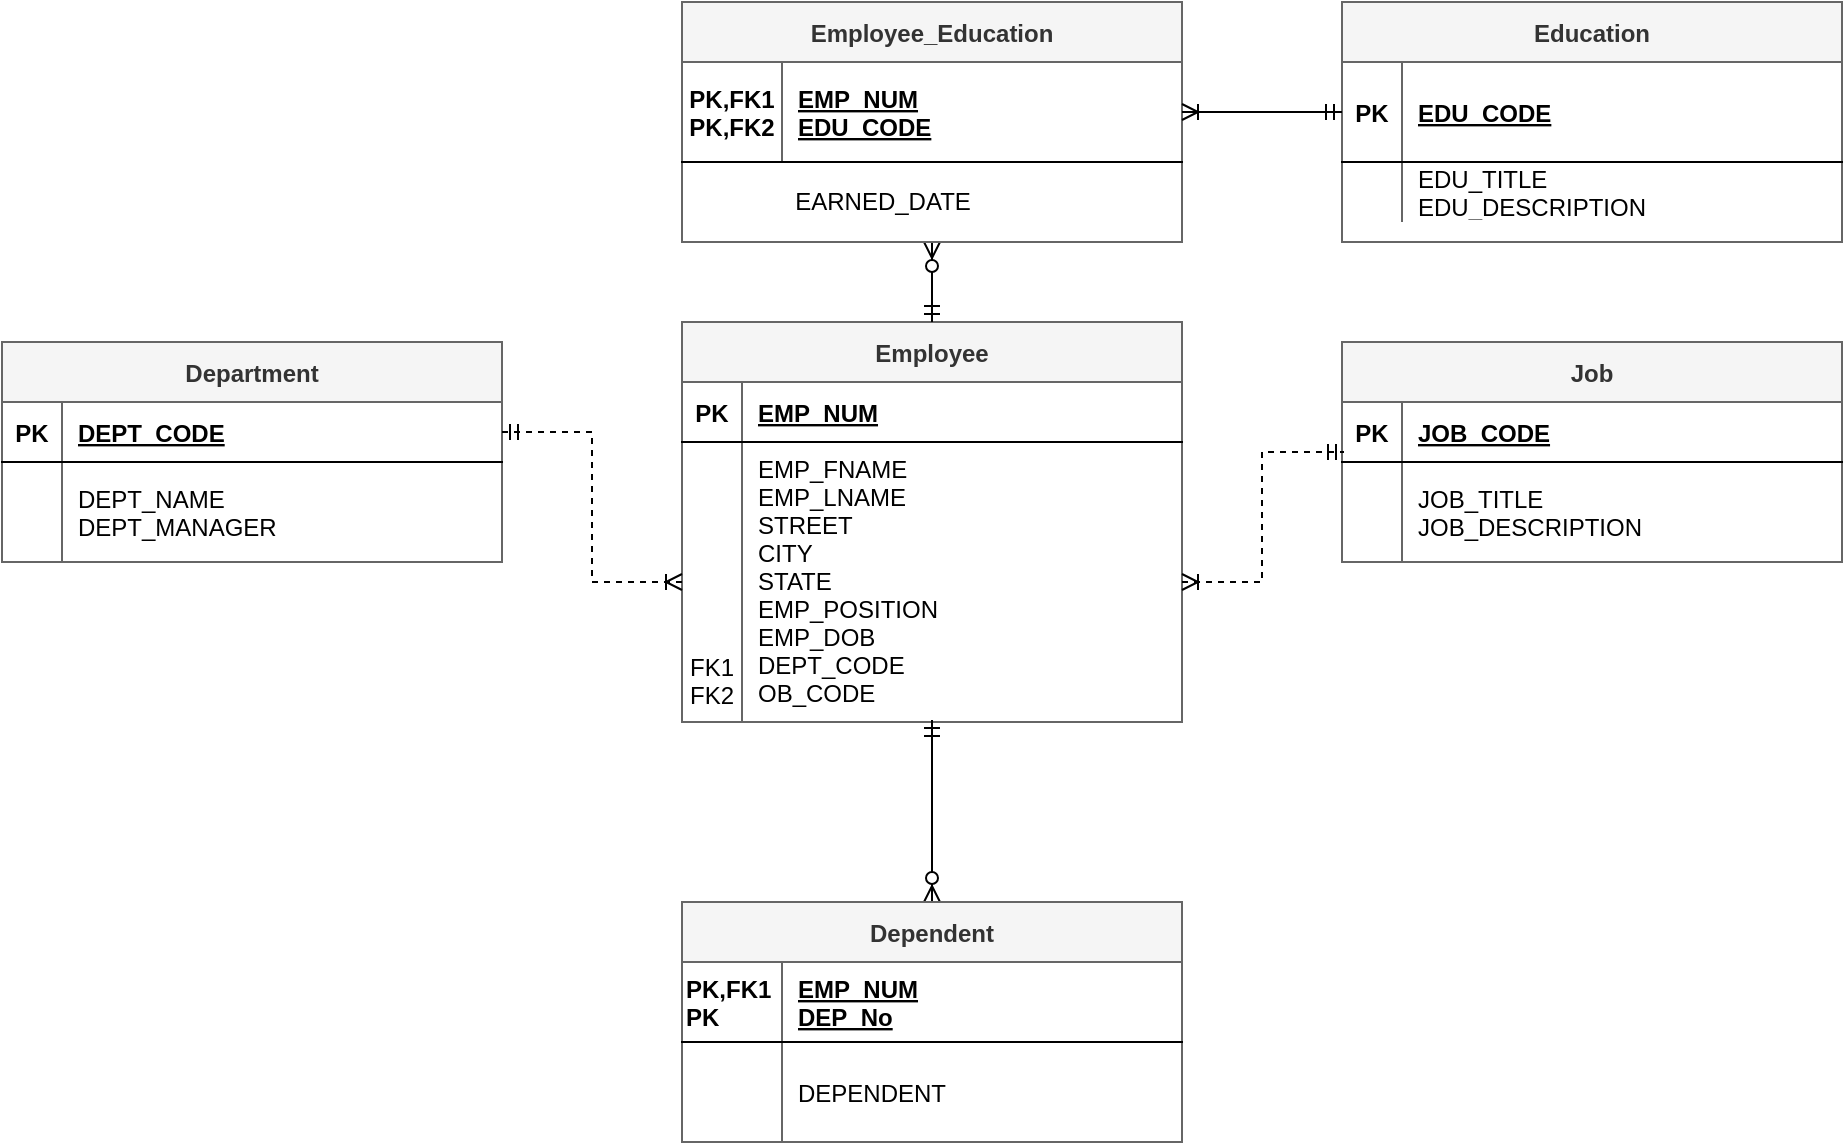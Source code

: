 <mxfile version="14.9.0" type="github" pages="2">
  <diagram id="R2lEEEUBdFMjLlhIrx00" name="ERD">
    <mxGraphModel dx="1422" dy="762" grid="1" gridSize="10" guides="1" tooltips="1" connect="1" arrows="1" fold="1" page="1" pageScale="1" pageWidth="1169" pageHeight="827" math="0" shadow="0" extFonts="Permanent Marker^https://fonts.googleapis.com/css?family=Permanent+Marker">
      <root>
        <mxCell id="0" />
        <mxCell id="1" parent="0" />
        <mxCell id="C-vyLk0tnHw3VtMMgP7b-2" value="Education" style="shape=table;startSize=30;container=1;collapsible=1;childLayout=tableLayout;fixedRows=1;rowLines=0;fontStyle=1;align=center;resizeLast=1;fillColor=#f5f5f5;strokeColor=#666666;fontColor=#333333;" parent="1" vertex="1">
          <mxGeometry x="810" y="110" width="250" height="120" as="geometry">
            <mxRectangle x="460" y="110" width="90" height="30" as="alternateBounds" />
          </mxGeometry>
        </mxCell>
        <mxCell id="C-vyLk0tnHw3VtMMgP7b-3" value="" style="shape=partialRectangle;collapsible=0;dropTarget=0;pointerEvents=0;fillColor=none;points=[[0,0.5],[1,0.5]];portConstraint=eastwest;top=0;left=0;right=0;bottom=1;" parent="C-vyLk0tnHw3VtMMgP7b-2" vertex="1">
          <mxGeometry y="30" width="250" height="50" as="geometry" />
        </mxCell>
        <mxCell id="C-vyLk0tnHw3VtMMgP7b-4" value="PK" style="shape=partialRectangle;overflow=hidden;connectable=0;fillColor=none;top=0;left=0;bottom=0;right=0;fontStyle=1;" parent="C-vyLk0tnHw3VtMMgP7b-3" vertex="1">
          <mxGeometry width="30" height="50" as="geometry" />
        </mxCell>
        <mxCell id="C-vyLk0tnHw3VtMMgP7b-5" value="EDU_CODE" style="shape=partialRectangle;overflow=hidden;connectable=0;fillColor=none;top=0;left=0;bottom=0;right=0;align=left;spacingLeft=6;fontStyle=5;" parent="C-vyLk0tnHw3VtMMgP7b-3" vertex="1">
          <mxGeometry x="30" width="220" height="50" as="geometry" />
        </mxCell>
        <mxCell id="C-vyLk0tnHw3VtMMgP7b-6" value="" style="shape=partialRectangle;collapsible=0;dropTarget=0;pointerEvents=0;fillColor=none;points=[[0,0.5],[1,0.5]];portConstraint=eastwest;top=0;left=0;right=0;bottom=0;" parent="C-vyLk0tnHw3VtMMgP7b-2" vertex="1">
          <mxGeometry y="80" width="250" height="30" as="geometry" />
        </mxCell>
        <mxCell id="C-vyLk0tnHw3VtMMgP7b-7" value="" style="shape=partialRectangle;overflow=hidden;connectable=0;fillColor=none;top=0;left=0;bottom=0;right=0;" parent="C-vyLk0tnHw3VtMMgP7b-6" vertex="1">
          <mxGeometry width="30" height="30" as="geometry" />
        </mxCell>
        <mxCell id="C-vyLk0tnHw3VtMMgP7b-8" value="EDU_TITLE&#xa;EDU_DESCRIPTION" style="shape=partialRectangle;overflow=hidden;connectable=0;fillColor=none;top=0;left=0;bottom=0;right=0;align=left;spacingLeft=6;" parent="C-vyLk0tnHw3VtMMgP7b-6" vertex="1">
          <mxGeometry x="30" width="220" height="30" as="geometry" />
        </mxCell>
        <mxCell id="C-vyLk0tnHw3VtMMgP7b-13" value="Employee" style="shape=table;startSize=30;container=1;collapsible=1;childLayout=tableLayout;fixedRows=1;rowLines=0;fontStyle=1;align=center;resizeLast=1;fillColor=#f5f5f5;strokeColor=#666666;fontColor=#333333;" parent="1" vertex="1">
          <mxGeometry x="480" y="270" width="250" height="200" as="geometry" />
        </mxCell>
        <mxCell id="C-vyLk0tnHw3VtMMgP7b-14" value="" style="shape=partialRectangle;collapsible=0;dropTarget=0;pointerEvents=0;fillColor=none;points=[[0,0.5],[1,0.5]];portConstraint=eastwest;top=0;left=0;right=0;bottom=1;" parent="C-vyLk0tnHw3VtMMgP7b-13" vertex="1">
          <mxGeometry y="30" width="250" height="30" as="geometry" />
        </mxCell>
        <mxCell id="C-vyLk0tnHw3VtMMgP7b-15" value="PK" style="shape=partialRectangle;overflow=hidden;connectable=0;fillColor=none;top=0;left=0;bottom=0;right=0;fontStyle=1;" parent="C-vyLk0tnHw3VtMMgP7b-14" vertex="1">
          <mxGeometry width="30" height="30" as="geometry" />
        </mxCell>
        <mxCell id="C-vyLk0tnHw3VtMMgP7b-16" value="EMP_NUM" style="shape=partialRectangle;overflow=hidden;connectable=0;fillColor=none;top=0;left=0;bottom=0;right=0;align=left;spacingLeft=6;fontStyle=5;" parent="C-vyLk0tnHw3VtMMgP7b-14" vertex="1">
          <mxGeometry x="30" width="220" height="30" as="geometry" />
        </mxCell>
        <mxCell id="C-vyLk0tnHw3VtMMgP7b-17" value="" style="shape=partialRectangle;collapsible=0;dropTarget=0;pointerEvents=0;fillColor=none;points=[[0,0.5],[1,0.5]];portConstraint=eastwest;top=0;left=0;right=0;bottom=0;" parent="C-vyLk0tnHw3VtMMgP7b-13" vertex="1">
          <mxGeometry y="60" width="250" height="140" as="geometry" />
        </mxCell>
        <mxCell id="C-vyLk0tnHw3VtMMgP7b-18" value="&#xa;&#xa;&#xa;&#xa;&#xa;&#xa;&#xa;FK1&#xa;FK2" style="shape=partialRectangle;overflow=hidden;connectable=0;fillColor=none;top=0;left=0;bottom=0;right=0;" parent="C-vyLk0tnHw3VtMMgP7b-17" vertex="1">
          <mxGeometry width="30" height="140" as="geometry" />
        </mxCell>
        <mxCell id="C-vyLk0tnHw3VtMMgP7b-19" value="EMP_FNAME&#xa;EMP_LNAME&#xa;STREET&#xa;CITY&#xa;STATE&#xa;EMP_POSITION&#xa;EMP_DOB&#xa;DEPT_CODE&#xa;OB_CODE" style="shape=partialRectangle;overflow=hidden;connectable=0;fillColor=none;top=0;left=0;bottom=0;right=0;align=left;spacingLeft=6;verticalAlign=top;" parent="C-vyLk0tnHw3VtMMgP7b-17" vertex="1">
          <mxGeometry x="30" width="220" height="140" as="geometry" />
        </mxCell>
        <mxCell id="pjrwoAT1iINBEWoW5p7u-14" style="edgeStyle=orthogonalEdgeStyle;rounded=0;orthogonalLoop=1;jettySize=auto;html=1;exitX=0.5;exitY=1;exitDx=0;exitDy=0;entryX=0.5;entryY=0;entryDx=0;entryDy=0;startArrow=ERzeroToMany;startFill=1;endArrow=ERmandOne;endFill=0;" edge="1" parent="1" source="C-vyLk0tnHw3VtMMgP7b-23" target="C-vyLk0tnHw3VtMMgP7b-13">
          <mxGeometry relative="1" as="geometry" />
        </mxCell>
        <mxCell id="C-vyLk0tnHw3VtMMgP7b-23" value="Employee_Education" style="shape=table;startSize=30;container=1;collapsible=1;childLayout=tableLayout;fixedRows=1;rowLines=0;fontStyle=1;align=center;resizeLast=1;fillColor=#f5f5f5;strokeColor=#666666;fontColor=#333333;" parent="1" vertex="1">
          <mxGeometry x="480" y="110" width="250" height="120" as="geometry">
            <mxRectangle x="130" y="110" width="150" height="30" as="alternateBounds" />
          </mxGeometry>
        </mxCell>
        <mxCell id="C-vyLk0tnHw3VtMMgP7b-24" value="" style="shape=partialRectangle;collapsible=0;dropTarget=0;pointerEvents=0;fillColor=none;points=[[0,0.5],[1,0.5]];portConstraint=eastwest;top=0;left=0;right=0;bottom=1;" parent="C-vyLk0tnHw3VtMMgP7b-23" vertex="1">
          <mxGeometry y="30" width="250" height="50" as="geometry" />
        </mxCell>
        <mxCell id="C-vyLk0tnHw3VtMMgP7b-25" value="PK,FK1&#xa;PK,FK2" style="shape=partialRectangle;overflow=hidden;connectable=0;fillColor=none;top=0;left=0;bottom=0;right=0;fontStyle=1;" parent="C-vyLk0tnHw3VtMMgP7b-24" vertex="1">
          <mxGeometry width="50" height="50" as="geometry" />
        </mxCell>
        <mxCell id="C-vyLk0tnHw3VtMMgP7b-26" value="EMP_NUM&#xa;EDU_CODE" style="shape=partialRectangle;overflow=hidden;connectable=0;fillColor=none;top=0;left=0;bottom=0;right=0;align=left;spacingLeft=6;fontStyle=5;" parent="C-vyLk0tnHw3VtMMgP7b-24" vertex="1">
          <mxGeometry x="50" width="200" height="50" as="geometry" />
        </mxCell>
        <mxCell id="pjrwoAT1iINBEWoW5p7u-11" value="EARNED_DATE" style="text;html=1;align=center;verticalAlign=middle;resizable=0;points=[];autosize=1;strokeColor=none;" vertex="1" parent="1">
          <mxGeometry x="530" y="200" width="100" height="20" as="geometry" />
        </mxCell>
        <mxCell id="pjrwoAT1iINBEWoW5p7u-13" style="edgeStyle=orthogonalEdgeStyle;rounded=0;orthogonalLoop=1;jettySize=auto;html=1;exitX=1;exitY=0.5;exitDx=0;exitDy=0;entryX=0;entryY=0.5;entryDx=0;entryDy=0;startArrow=ERoneToMany;startFill=0;endArrow=ERmandOne;endFill=0;" edge="1" parent="1" source="C-vyLk0tnHw3VtMMgP7b-24" target="C-vyLk0tnHw3VtMMgP7b-3">
          <mxGeometry relative="1" as="geometry" />
        </mxCell>
        <mxCell id="pjrwoAT1iINBEWoW5p7u-15" value="Job" style="shape=table;startSize=30;container=1;collapsible=1;childLayout=tableLayout;fixedRows=1;rowLines=0;fontStyle=1;align=center;resizeLast=1;fillColor=#f5f5f5;strokeColor=#666666;fontColor=#333333;" vertex="1" parent="1">
          <mxGeometry x="810" y="280" width="250" height="110" as="geometry">
            <mxRectangle x="460" y="110" width="90" height="30" as="alternateBounds" />
          </mxGeometry>
        </mxCell>
        <mxCell id="pjrwoAT1iINBEWoW5p7u-16" value="" style="shape=partialRectangle;collapsible=0;dropTarget=0;pointerEvents=0;fillColor=none;points=[[0,0.5],[1,0.5]];portConstraint=eastwest;top=0;left=0;right=0;bottom=1;" vertex="1" parent="pjrwoAT1iINBEWoW5p7u-15">
          <mxGeometry y="30" width="250" height="30" as="geometry" />
        </mxCell>
        <mxCell id="pjrwoAT1iINBEWoW5p7u-17" value="PK" style="shape=partialRectangle;overflow=hidden;connectable=0;fillColor=none;top=0;left=0;bottom=0;right=0;fontStyle=1;" vertex="1" parent="pjrwoAT1iINBEWoW5p7u-16">
          <mxGeometry width="30" height="30" as="geometry" />
        </mxCell>
        <mxCell id="pjrwoAT1iINBEWoW5p7u-18" value="JOB_CODE" style="shape=partialRectangle;overflow=hidden;connectable=0;fillColor=none;top=0;left=0;bottom=0;right=0;align=left;spacingLeft=6;fontStyle=5;" vertex="1" parent="pjrwoAT1iINBEWoW5p7u-16">
          <mxGeometry x="30" width="220" height="30" as="geometry" />
        </mxCell>
        <mxCell id="pjrwoAT1iINBEWoW5p7u-19" value="" style="shape=partialRectangle;collapsible=0;dropTarget=0;pointerEvents=0;fillColor=none;points=[[0,0.5],[1,0.5]];portConstraint=eastwest;top=0;left=0;right=0;bottom=0;" vertex="1" parent="pjrwoAT1iINBEWoW5p7u-15">
          <mxGeometry y="60" width="250" height="50" as="geometry" />
        </mxCell>
        <mxCell id="pjrwoAT1iINBEWoW5p7u-20" value="" style="shape=partialRectangle;overflow=hidden;connectable=0;fillColor=none;top=0;left=0;bottom=0;right=0;" vertex="1" parent="pjrwoAT1iINBEWoW5p7u-19">
          <mxGeometry width="30" height="50" as="geometry" />
        </mxCell>
        <mxCell id="pjrwoAT1iINBEWoW5p7u-21" value="JOB_TITLE&#xa;JOB_DESCRIPTION" style="shape=partialRectangle;overflow=hidden;connectable=0;fillColor=none;top=0;left=0;bottom=0;right=0;align=left;spacingLeft=6;" vertex="1" parent="pjrwoAT1iINBEWoW5p7u-19">
          <mxGeometry x="30" width="220" height="50" as="geometry" />
        </mxCell>
        <mxCell id="pjrwoAT1iINBEWoW5p7u-22" style="edgeStyle=orthogonalEdgeStyle;rounded=0;orthogonalLoop=1;jettySize=auto;html=1;entryX=0.004;entryY=-0.1;entryDx=0;entryDy=0;entryPerimeter=0;startArrow=ERoneToMany;startFill=0;endArrow=ERmandOne;endFill=0;dashed=1;" edge="1" parent="1" source="C-vyLk0tnHw3VtMMgP7b-17" target="pjrwoAT1iINBEWoW5p7u-19">
          <mxGeometry relative="1" as="geometry" />
        </mxCell>
        <mxCell id="pjrwoAT1iINBEWoW5p7u-23" value="Department" style="shape=table;startSize=30;container=1;collapsible=1;childLayout=tableLayout;fixedRows=1;rowLines=0;fontStyle=1;align=center;resizeLast=1;fillColor=#f5f5f5;strokeColor=#666666;fontColor=#333333;" vertex="1" parent="1">
          <mxGeometry x="140" y="280" width="250" height="110" as="geometry">
            <mxRectangle x="460" y="110" width="90" height="30" as="alternateBounds" />
          </mxGeometry>
        </mxCell>
        <mxCell id="pjrwoAT1iINBEWoW5p7u-24" value="" style="shape=partialRectangle;collapsible=0;dropTarget=0;pointerEvents=0;fillColor=none;points=[[0,0.5],[1,0.5]];portConstraint=eastwest;top=0;left=0;right=0;bottom=1;" vertex="1" parent="pjrwoAT1iINBEWoW5p7u-23">
          <mxGeometry y="30" width="250" height="30" as="geometry" />
        </mxCell>
        <mxCell id="pjrwoAT1iINBEWoW5p7u-25" value="PK" style="shape=partialRectangle;overflow=hidden;connectable=0;fillColor=none;top=0;left=0;bottom=0;right=0;fontStyle=1;" vertex="1" parent="pjrwoAT1iINBEWoW5p7u-24">
          <mxGeometry width="30" height="30" as="geometry" />
        </mxCell>
        <mxCell id="pjrwoAT1iINBEWoW5p7u-26" value="DEPT_CODE" style="shape=partialRectangle;overflow=hidden;connectable=0;fillColor=none;top=0;left=0;bottom=0;right=0;align=left;spacingLeft=6;fontStyle=5;" vertex="1" parent="pjrwoAT1iINBEWoW5p7u-24">
          <mxGeometry x="30" width="220" height="30" as="geometry" />
        </mxCell>
        <mxCell id="pjrwoAT1iINBEWoW5p7u-27" value="" style="shape=partialRectangle;collapsible=0;dropTarget=0;pointerEvents=0;fillColor=none;points=[[0,0.5],[1,0.5]];portConstraint=eastwest;top=0;left=0;right=0;bottom=0;" vertex="1" parent="pjrwoAT1iINBEWoW5p7u-23">
          <mxGeometry y="60" width="250" height="50" as="geometry" />
        </mxCell>
        <mxCell id="pjrwoAT1iINBEWoW5p7u-28" value="" style="shape=partialRectangle;overflow=hidden;connectable=0;fillColor=none;top=0;left=0;bottom=0;right=0;" vertex="1" parent="pjrwoAT1iINBEWoW5p7u-27">
          <mxGeometry width="30" height="50" as="geometry" />
        </mxCell>
        <mxCell id="pjrwoAT1iINBEWoW5p7u-29" value="DEPT_NAME&#xa;DEPT_MANAGER" style="shape=partialRectangle;overflow=hidden;connectable=0;fillColor=none;top=0;left=0;bottom=0;right=0;align=left;spacingLeft=6;" vertex="1" parent="pjrwoAT1iINBEWoW5p7u-27">
          <mxGeometry x="30" width="220" height="50" as="geometry" />
        </mxCell>
        <mxCell id="pjrwoAT1iINBEWoW5p7u-30" style="edgeStyle=orthogonalEdgeStyle;rounded=0;orthogonalLoop=1;jettySize=auto;html=1;exitX=0;exitY=0.5;exitDx=0;exitDy=0;entryX=1;entryY=0.5;entryDx=0;entryDy=0;dashed=1;startArrow=ERoneToMany;startFill=0;endArrow=ERmandOne;endFill=0;" edge="1" parent="1" source="C-vyLk0tnHw3VtMMgP7b-17" target="pjrwoAT1iINBEWoW5p7u-24">
          <mxGeometry relative="1" as="geometry" />
        </mxCell>
        <mxCell id="pjrwoAT1iINBEWoW5p7u-38" style="edgeStyle=orthogonalEdgeStyle;rounded=0;orthogonalLoop=1;jettySize=auto;html=1;exitX=0.5;exitY=0;exitDx=0;exitDy=0;entryX=0.5;entryY=0.993;entryDx=0;entryDy=0;entryPerimeter=0;startArrow=ERzeroToMany;startFill=1;endArrow=ERmandOne;endFill=0;" edge="1" parent="1" source="pjrwoAT1iINBEWoW5p7u-31" target="C-vyLk0tnHw3VtMMgP7b-17">
          <mxGeometry relative="1" as="geometry" />
        </mxCell>
        <mxCell id="pjrwoAT1iINBEWoW5p7u-31" value="Dependent" style="shape=table;startSize=30;container=1;collapsible=1;childLayout=tableLayout;fixedRows=1;rowLines=0;fontStyle=1;align=center;resizeLast=1;fillColor=#f5f5f5;strokeColor=#666666;fontColor=#333333;" vertex="1" parent="1">
          <mxGeometry x="480" y="560" width="250" height="120" as="geometry">
            <mxRectangle x="460" y="110" width="90" height="30" as="alternateBounds" />
          </mxGeometry>
        </mxCell>
        <mxCell id="pjrwoAT1iINBEWoW5p7u-32" value="" style="shape=partialRectangle;collapsible=0;dropTarget=0;pointerEvents=0;fillColor=none;points=[[0,0.5],[1,0.5]];portConstraint=eastwest;top=0;left=0;right=0;bottom=1;" vertex="1" parent="pjrwoAT1iINBEWoW5p7u-31">
          <mxGeometry y="30" width="250" height="40" as="geometry" />
        </mxCell>
        <mxCell id="pjrwoAT1iINBEWoW5p7u-33" value="PK,FK1&#xa;PK" style="shape=partialRectangle;overflow=hidden;connectable=0;fillColor=none;top=0;left=0;bottom=0;right=0;fontStyle=1;align=left;" vertex="1" parent="pjrwoAT1iINBEWoW5p7u-32">
          <mxGeometry width="50" height="40" as="geometry" />
        </mxCell>
        <mxCell id="pjrwoAT1iINBEWoW5p7u-34" value="EMP_NUM&#xa;DEP_No" style="shape=partialRectangle;overflow=hidden;connectable=0;fillColor=none;top=0;left=0;bottom=0;right=0;align=left;spacingLeft=6;fontStyle=5;" vertex="1" parent="pjrwoAT1iINBEWoW5p7u-32">
          <mxGeometry x="50" width="200" height="40" as="geometry" />
        </mxCell>
        <mxCell id="pjrwoAT1iINBEWoW5p7u-35" value="" style="shape=partialRectangle;collapsible=0;dropTarget=0;pointerEvents=0;fillColor=none;points=[[0,0.5],[1,0.5]];portConstraint=eastwest;top=0;left=0;right=0;bottom=0;" vertex="1" parent="pjrwoAT1iINBEWoW5p7u-31">
          <mxGeometry y="70" width="250" height="50" as="geometry" />
        </mxCell>
        <mxCell id="pjrwoAT1iINBEWoW5p7u-36" value="" style="shape=partialRectangle;overflow=hidden;connectable=0;fillColor=none;top=0;left=0;bottom=0;right=0;" vertex="1" parent="pjrwoAT1iINBEWoW5p7u-35">
          <mxGeometry width="50" height="50" as="geometry" />
        </mxCell>
        <mxCell id="pjrwoAT1iINBEWoW5p7u-37" value="DEPENDENT" style="shape=partialRectangle;overflow=hidden;connectable=0;fillColor=none;top=0;left=0;bottom=0;right=0;align=left;spacingLeft=6;" vertex="1" parent="pjrwoAT1iINBEWoW5p7u-35">
          <mxGeometry x="50" width="200" height="50" as="geometry" />
        </mxCell>
      </root>
    </mxGraphModel>
  </diagram>
  <diagram id="T1O6ScHp5UnlA9kEjP5P" name="Context_Diagram">
    <mxGraphModel dx="1422" dy="762" grid="1" gridSize="10" guides="1" tooltips="1" connect="1" arrows="1" fold="1" page="1" pageScale="1" pageWidth="1169" pageHeight="827" math="0" shadow="0">
      <root>
        <mxCell id="bUOiLNt_mjZ8KbN0EPxy-0" />
        <mxCell id="bUOiLNt_mjZ8KbN0EPxy-1" parent="bUOiLNt_mjZ8KbN0EPxy-0" />
        <mxCell id="YDrMwjG_TDDJYGuivfeB-1" style="edgeStyle=orthogonalEdgeStyle;curved=1;rounded=0;orthogonalLoop=1;jettySize=auto;html=1;exitX=0.5;exitY=0;exitDx=0;exitDy=0;entryX=1;entryY=0;entryDx=0;entryDy=0;startArrow=none;startFill=0;endArrow=classicThin;endFill=1;" edge="1" parent="bUOiLNt_mjZ8KbN0EPxy-1" source="bUOiLNt_mjZ8KbN0EPxy-3" target="bUOiLNt_mjZ8KbN0EPxy-4">
          <mxGeometry relative="1" as="geometry" />
        </mxCell>
        <mxCell id="YDrMwjG_TDDJYGuivfeB-5" style="edgeStyle=orthogonalEdgeStyle;curved=1;rounded=0;orthogonalLoop=1;jettySize=auto;html=1;exitX=0;exitY=1;exitDx=0;exitDy=0;entryX=0.25;entryY=1;entryDx=0;entryDy=0;startArrow=none;startFill=0;endArrow=classicThin;endFill=1;" edge="1" parent="bUOiLNt_mjZ8KbN0EPxy-1" source="bUOiLNt_mjZ8KbN0EPxy-3" target="bUOiLNt_mjZ8KbN0EPxy-4">
          <mxGeometry relative="1" as="geometry" />
        </mxCell>
        <mxCell id="YDrMwjG_TDDJYGuivfeB-7" style="edgeStyle=orthogonalEdgeStyle;curved=1;rounded=0;orthogonalLoop=1;jettySize=auto;html=1;exitX=0.5;exitY=1;exitDx=0;exitDy=0;entryX=0;entryY=1;entryDx=0;entryDy=0;startArrow=none;startFill=0;endArrow=classicThin;endFill=1;" edge="1" parent="bUOiLNt_mjZ8KbN0EPxy-1" source="bUOiLNt_mjZ8KbN0EPxy-3" target="bUOiLNt_mjZ8KbN0EPxy-4">
          <mxGeometry relative="1" as="geometry" />
        </mxCell>
        <mxCell id="YDrMwjG_TDDJYGuivfeB-9" style="edgeStyle=orthogonalEdgeStyle;curved=1;rounded=0;orthogonalLoop=1;jettySize=auto;html=1;exitX=1;exitY=1;exitDx=0;exitDy=0;entryX=0.5;entryY=0;entryDx=0;entryDy=0;startArrow=none;startFill=0;endArrow=classicThin;endFill=1;" edge="1" parent="bUOiLNt_mjZ8KbN0EPxy-1" source="bUOiLNt_mjZ8KbN0EPxy-3" target="bUOiLNt_mjZ8KbN0EPxy-6">
          <mxGeometry relative="1" as="geometry" />
        </mxCell>
        <mxCell id="YDrMwjG_TDDJYGuivfeB-11" style="edgeStyle=orthogonalEdgeStyle;curved=1;rounded=0;orthogonalLoop=1;jettySize=auto;html=1;exitX=0.5;exitY=1;exitDx=0;exitDy=0;entryX=0;entryY=0.5;entryDx=0;entryDy=0;startArrow=none;startFill=0;endArrow=classicThin;endFill=1;" edge="1" parent="bUOiLNt_mjZ8KbN0EPxy-1" source="bUOiLNt_mjZ8KbN0EPxy-3" target="bUOiLNt_mjZ8KbN0EPxy-6">
          <mxGeometry relative="1" as="geometry" />
        </mxCell>
        <mxCell id="YDrMwjG_TDDJYGuivfeB-12" style="edgeStyle=orthogonalEdgeStyle;curved=1;rounded=0;orthogonalLoop=1;jettySize=auto;html=1;exitX=0.5;exitY=0;exitDx=0;exitDy=0;entryX=0;entryY=0.5;entryDx=0;entryDy=0;startArrow=none;startFill=0;endArrow=classicThin;endFill=1;" edge="1" parent="bUOiLNt_mjZ8KbN0EPxy-1" source="bUOiLNt_mjZ8KbN0EPxy-3" target="bUOiLNt_mjZ8KbN0EPxy-5">
          <mxGeometry relative="1" as="geometry" />
        </mxCell>
        <mxCell id="bUOiLNt_mjZ8KbN0EPxy-3" value="0&lt;br&gt;&lt;div style=&quot;&quot;&gt;&lt;span&gt;ABC Video Rental System&lt;/span&gt;&lt;/div&gt;" style="ellipse;whiteSpace=wrap;html=1;aspect=fixed;align=center;verticalAlign=middle;fillColor=#fff2cc;strokeColor=#d6b656;" vertex="1" parent="bUOiLNt_mjZ8KbN0EPxy-1">
          <mxGeometry x="490" y="319" width="190" height="190" as="geometry" />
        </mxCell>
        <mxCell id="YDrMwjG_TDDJYGuivfeB-2" style="edgeStyle=orthogonalEdgeStyle;curved=1;rounded=0;orthogonalLoop=1;jettySize=auto;html=1;exitX=1;exitY=0.25;exitDx=0;exitDy=0;entryX=0.353;entryY=0.005;entryDx=0;entryDy=0;entryPerimeter=0;startArrow=none;startFill=0;endArrow=classicThin;endFill=1;" edge="1" parent="bUOiLNt_mjZ8KbN0EPxy-1" source="bUOiLNt_mjZ8KbN0EPxy-4" target="bUOiLNt_mjZ8KbN0EPxy-3">
          <mxGeometry relative="1" as="geometry" />
        </mxCell>
        <mxCell id="YDrMwjG_TDDJYGuivfeB-3" style="edgeStyle=orthogonalEdgeStyle;curved=1;rounded=0;orthogonalLoop=1;jettySize=auto;html=1;exitX=1;exitY=0.5;exitDx=0;exitDy=0;entryX=0.168;entryY=0.116;entryDx=0;entryDy=0;entryPerimeter=0;startArrow=none;startFill=0;endArrow=classicThin;endFill=1;" edge="1" parent="bUOiLNt_mjZ8KbN0EPxy-1" source="bUOiLNt_mjZ8KbN0EPxy-4" target="bUOiLNt_mjZ8KbN0EPxy-3">
          <mxGeometry relative="1" as="geometry" />
        </mxCell>
        <mxCell id="YDrMwjG_TDDJYGuivfeB-4" style="edgeStyle=orthogonalEdgeStyle;curved=1;rounded=0;orthogonalLoop=1;jettySize=auto;html=1;exitX=0.75;exitY=1;exitDx=0;exitDy=0;entryX=0;entryY=0.5;entryDx=0;entryDy=0;startArrow=none;startFill=0;endArrow=classicThin;endFill=1;" edge="1" parent="bUOiLNt_mjZ8KbN0EPxy-1" source="bUOiLNt_mjZ8KbN0EPxy-4" target="bUOiLNt_mjZ8KbN0EPxy-3">
          <mxGeometry relative="1" as="geometry" />
        </mxCell>
        <mxCell id="bUOiLNt_mjZ8KbN0EPxy-4" value="Customer" style="whiteSpace=wrap;html=1;aspect=fixed;align=center;verticalAlign=middle;fillColor=#fff2cc;strokeColor=#d6b656;" vertex="1" parent="bUOiLNt_mjZ8KbN0EPxy-1">
          <mxGeometry x="250" y="150" width="130" height="130" as="geometry" />
        </mxCell>
        <mxCell id="YDrMwjG_TDDJYGuivfeB-13" style="edgeStyle=orthogonalEdgeStyle;curved=1;rounded=0;orthogonalLoop=1;jettySize=auto;html=1;exitX=0.25;exitY=1;exitDx=0;exitDy=0;entryX=1;entryY=0.5;entryDx=0;entryDy=0;startArrow=none;startFill=0;endArrow=classicThin;endFill=1;" edge="1" parent="bUOiLNt_mjZ8KbN0EPxy-1" source="bUOiLNt_mjZ8KbN0EPxy-5" target="bUOiLNt_mjZ8KbN0EPxy-3">
          <mxGeometry relative="1" as="geometry" />
        </mxCell>
        <mxCell id="YDrMwjG_TDDJYGuivfeB-14" style="edgeStyle=orthogonalEdgeStyle;curved=1;rounded=0;orthogonalLoop=1;jettySize=auto;html=1;exitX=0.75;exitY=1;exitDx=0;exitDy=0;entryX=1;entryY=0.5;entryDx=0;entryDy=0;startArrow=none;startFill=0;endArrow=classicThin;endFill=1;" edge="1" parent="bUOiLNt_mjZ8KbN0EPxy-1" source="bUOiLNt_mjZ8KbN0EPxy-5" target="bUOiLNt_mjZ8KbN0EPxy-3">
          <mxGeometry relative="1" as="geometry" />
        </mxCell>
        <mxCell id="bUOiLNt_mjZ8KbN0EPxy-5" value="Store Assistant" style="whiteSpace=wrap;html=1;aspect=fixed;align=center;verticalAlign=middle;fillColor=#fff2cc;strokeColor=#d6b656;" vertex="1" parent="bUOiLNt_mjZ8KbN0EPxy-1">
          <mxGeometry x="750" y="100" width="110" height="110" as="geometry" />
        </mxCell>
        <mxCell id="bUOiLNt_mjZ8KbN0EPxy-6" value="Store Manager" style="whiteSpace=wrap;html=1;aspect=fixed;align=center;verticalAlign=middle;fillColor=#fff2cc;strokeColor=#d6b656;" vertex="1" parent="bUOiLNt_mjZ8KbN0EPxy-1">
          <mxGeometry x="710" y="600" width="130" height="130" as="geometry" />
        </mxCell>
        <mxCell id="YDrMwjG_TDDJYGuivfeB-15" value="Text" style="text;html=1;strokeColor=none;fillColor=none;align=center;verticalAlign=middle;whiteSpace=wrap;rounded=0;" vertex="1" parent="bUOiLNt_mjZ8KbN0EPxy-1">
          <mxGeometry x="550" y="370" width="40" height="20" as="geometry" />
        </mxCell>
        <mxCell id="YDrMwjG_TDDJYGuivfeB-16" value="Membership&lt;br&gt;Details" style="text;html=1;align=center;verticalAlign=middle;whiteSpace=wrap;rounded=0;fillColor=#ffffff;" vertex="1" parent="bUOiLNt_mjZ8KbN0EPxy-1">
          <mxGeometry x="460" y="120" width="40" height="20" as="geometry" />
        </mxCell>
        <mxCell id="YDrMwjG_TDDJYGuivfeB-17" value="Membership&lt;br&gt;request" style="text;html=1;align=center;verticalAlign=middle;whiteSpace=wrap;rounded=0;fillColor=#ffffff;" vertex="1" parent="bUOiLNt_mjZ8KbN0EPxy-1">
          <mxGeometry x="450" y="180" width="40" height="20" as="geometry" />
        </mxCell>
        <mxCell id="YDrMwjG_TDDJYGuivfeB-18" value="Video rental request" style="text;html=1;align=center;verticalAlign=middle;whiteSpace=wrap;rounded=0;fillColor=#ffffff;" vertex="1" parent="bUOiLNt_mjZ8KbN0EPxy-1">
          <mxGeometry x="480" y="250" width="40" height="20" as="geometry" />
        </mxCell>
        <mxCell id="YDrMwjG_TDDJYGuivfeB-19" value="Payment details" style="text;html=1;align=center;verticalAlign=middle;whiteSpace=wrap;rounded=0;fillColor=#ffffff;" vertex="1" parent="bUOiLNt_mjZ8KbN0EPxy-1">
          <mxGeometry x="350" y="360" width="40" height="20" as="geometry" />
        </mxCell>
        <mxCell id="YDrMwjG_TDDJYGuivfeB-20" value="Payment request" style="text;html=1;align=center;verticalAlign=middle;whiteSpace=wrap;rounded=0;fillColor=#ffffff;" vertex="1" parent="bUOiLNt_mjZ8KbN0EPxy-1">
          <mxGeometry x="340" y="440" width="40" height="20" as="geometry" />
        </mxCell>
        <mxCell id="YDrMwjG_TDDJYGuivfeB-21" value="Rental confirmation" style="text;html=1;align=center;verticalAlign=middle;whiteSpace=wrap;rounded=0;fillColor=#ffffff;" vertex="1" parent="bUOiLNt_mjZ8KbN0EPxy-1">
          <mxGeometry x="390" y="520" width="40" height="20" as="geometry" />
        </mxCell>
        <mxCell id="YDrMwjG_TDDJYGuivfeB-26" value="Customer information verification request" style="text;html=1;align=center;verticalAlign=middle;whiteSpace=wrap;rounded=0;fillColor=#ffffff;" vertex="1" parent="bUOiLNt_mjZ8KbN0EPxy-1">
          <mxGeometry x="650" y="160" width="40" height="20" as="geometry" />
        </mxCell>
        <mxCell id="YDrMwjG_TDDJYGuivfeB-28" value="Customer verification response" style="text;html=1;align=center;verticalAlign=middle;whiteSpace=wrap;rounded=0;fillColor=#ffffff;" vertex="1" parent="bUOiLNt_mjZ8KbN0EPxy-1">
          <mxGeometry x="755" y="250" width="40" height="20" as="geometry" />
        </mxCell>
        <mxCell id="YDrMwjG_TDDJYGuivfeB-29" value="New video information" style="text;html=1;align=center;verticalAlign=middle;whiteSpace=wrap;rounded=0;fillColor=#ffffff;" vertex="1" parent="bUOiLNt_mjZ8KbN0EPxy-1">
          <mxGeometry x="800" y="310" width="40" height="20" as="geometry" />
        </mxCell>
        <mxCell id="YDrMwjG_TDDJYGuivfeB-30" value="Overdue videos report" style="text;html=1;align=center;verticalAlign=middle;whiteSpace=wrap;rounded=0;fillColor=#ffffff;" vertex="1" parent="bUOiLNt_mjZ8KbN0EPxy-1">
          <mxGeometry x="740" y="509" width="40" height="20" as="geometry" />
        </mxCell>
        <mxCell id="YDrMwjG_TDDJYGuivfeB-32" value="New video report" style="text;html=1;align=center;verticalAlign=middle;whiteSpace=wrap;rounded=0;fillColor=#ffffff;" vertex="1" parent="bUOiLNt_mjZ8KbN0EPxy-1">
          <mxGeometry x="585" y="580" width="40" height="20" as="geometry" />
        </mxCell>
      </root>
    </mxGraphModel>
  </diagram>
</mxfile>
